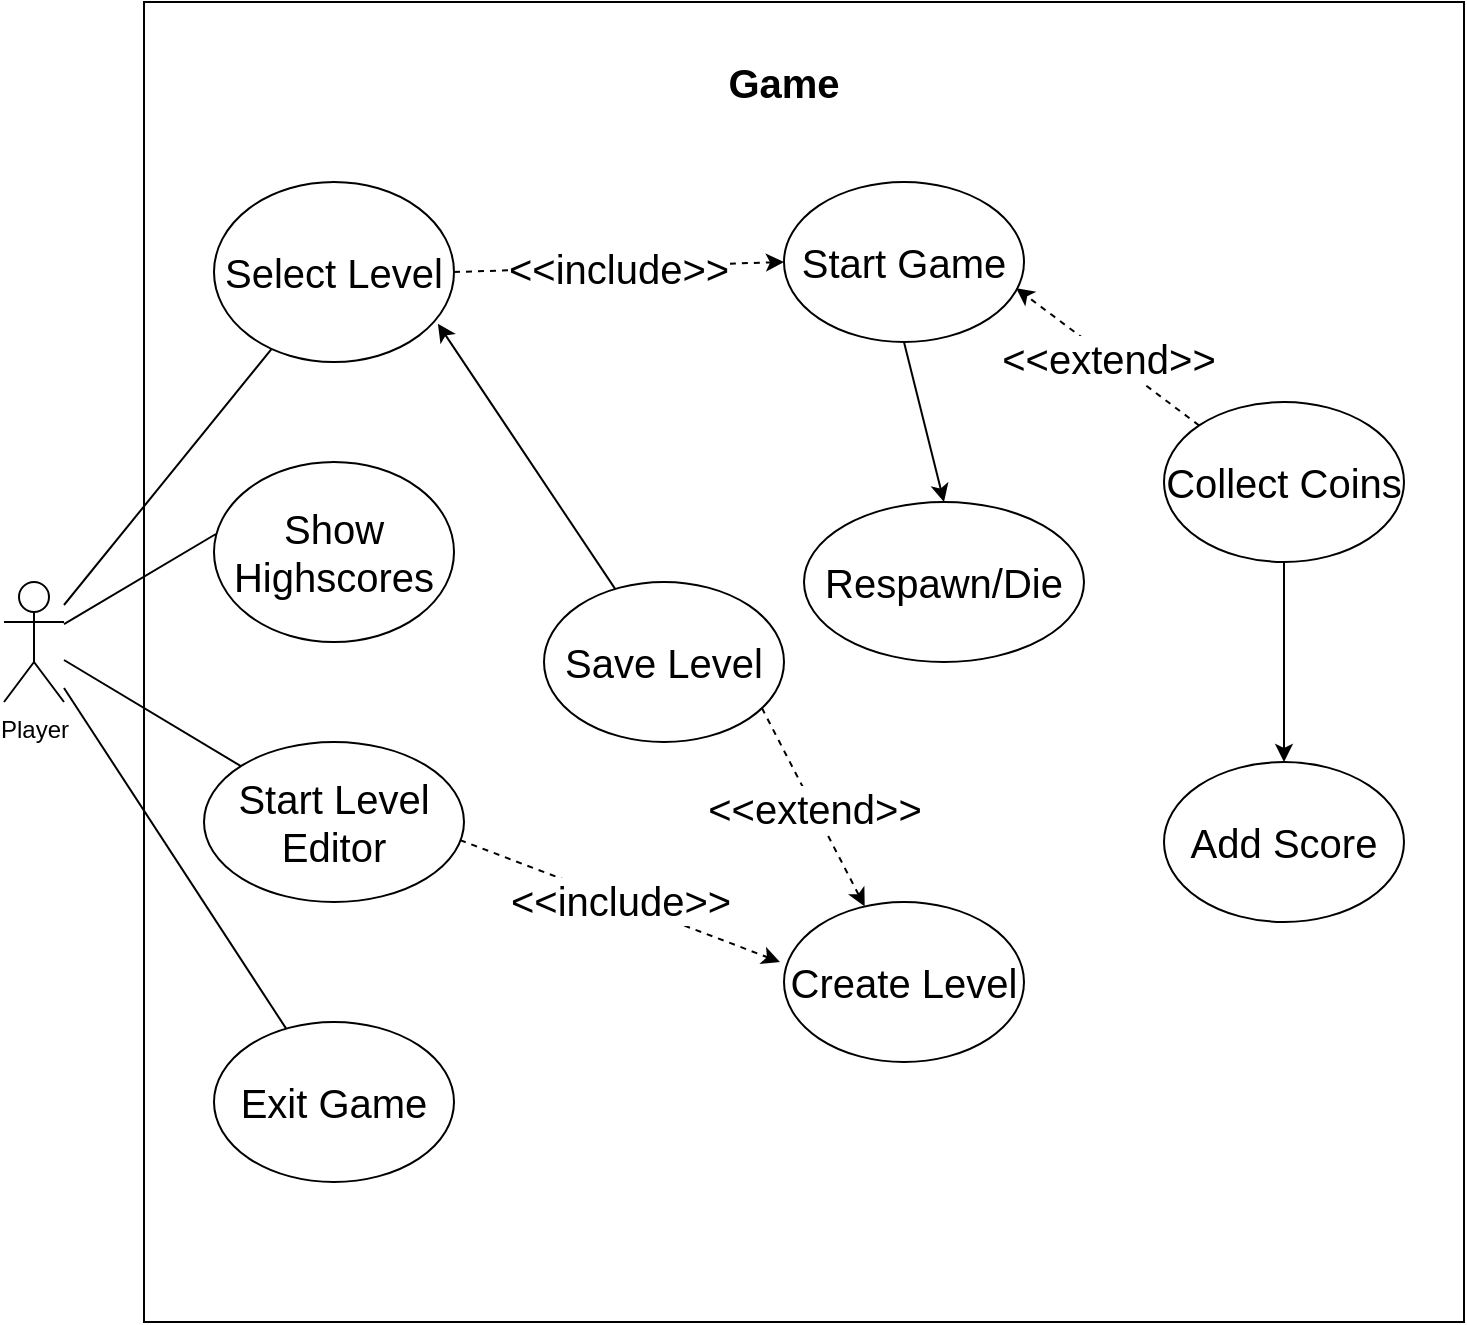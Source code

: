 <mxfile version="14.4.2" type="device"><diagram id="Jgp7sav-h51fdHj44p9b" name="Page-1"><mxGraphModel dx="1167" dy="678" grid="1" gridSize="10" guides="1" tooltips="1" connect="1" arrows="1" fold="1" page="1" pageScale="1" pageWidth="850" pageHeight="1100" math="0" shadow="0"><root><mxCell id="0"/><mxCell id="1" parent="0"/><mxCell id="Mu5gwumOtIs9H7FI4uJG-1" value="Player&lt;br&gt;" style="shape=umlActor;verticalLabelPosition=bottom;verticalAlign=top;html=1;outlineConnect=0;" parent="1" vertex="1"><mxGeometry x="50" y="430" width="30" height="60" as="geometry"/></mxCell><mxCell id="Mu5gwumOtIs9H7FI4uJG-2" value="" style="whiteSpace=wrap;html=1;aspect=fixed;" parent="1" vertex="1"><mxGeometry x="120" y="140" width="660" height="660" as="geometry"/></mxCell><mxCell id="Mu5gwumOtIs9H7FI4uJG-5" value="Game" style="text;html=1;strokeColor=none;align=center;verticalAlign=middle;whiteSpace=wrap;rounded=0;shadow=0;glass=0;strokeWidth=1;fontStyle=1;fontSize=20;" parent="1" vertex="1"><mxGeometry x="420" y="170" width="40" height="20" as="geometry"/></mxCell><mxCell id="Mu5gwumOtIs9H7FI4uJG-7" value="Start Game" style="ellipse;whiteSpace=wrap;html=1;shadow=0;glass=0;strokeWidth=1;fillColor=none;fontSize=20;" parent="1" vertex="1"><mxGeometry x="440" y="230" width="120" height="80" as="geometry"/></mxCell><mxCell id="Mu5gwumOtIs9H7FI4uJG-12" value="Start Level Editor" style="ellipse;whiteSpace=wrap;html=1;shadow=0;glass=0;strokeWidth=1;fillColor=none;fontSize=20;" parent="1" vertex="1"><mxGeometry x="150" y="510" width="130" height="80" as="geometry"/></mxCell><mxCell id="Mu5gwumOtIs9H7FI4uJG-16" value="Respawn/Die" style="ellipse;whiteSpace=wrap;html=1;shadow=0;glass=0;strokeWidth=1;fillColor=none;fontSize=20;" parent="1" vertex="1"><mxGeometry x="450" y="390" width="140" height="80" as="geometry"/></mxCell><mxCell id="Mu5gwumOtIs9H7FI4uJG-21" value="Collect Coins" style="ellipse;whiteSpace=wrap;html=1;shadow=0;glass=0;strokeWidth=1;fillColor=none;fontSize=20;" parent="1" vertex="1"><mxGeometry x="630" y="340" width="120" height="80" as="geometry"/></mxCell><mxCell id="Mu5gwumOtIs9H7FI4uJG-26" value="Show Highscores" style="ellipse;whiteSpace=wrap;html=1;shadow=0;glass=0;strokeWidth=1;fillColor=none;fontSize=20;" parent="1" vertex="1"><mxGeometry x="155" y="370" width="120" height="90" as="geometry"/></mxCell><mxCell id="Mu5gwumOtIs9H7FI4uJG-27" value="Create Level" style="ellipse;whiteSpace=wrap;html=1;shadow=0;glass=0;strokeWidth=1;fillColor=none;fontSize=20;" parent="1" vertex="1"><mxGeometry x="440" y="590" width="120" height="80" as="geometry"/></mxCell><mxCell id="Mu5gwumOtIs9H7FI4uJG-28" value="Save Level" style="ellipse;whiteSpace=wrap;html=1;shadow=0;glass=0;strokeWidth=1;fillColor=none;fontSize=20;" parent="1" vertex="1"><mxGeometry x="320" y="430" width="120" height="80" as="geometry"/></mxCell><mxCell id="Mu5gwumOtIs9H7FI4uJG-29" value="Select Level" style="ellipse;whiteSpace=wrap;html=1;shadow=0;glass=0;strokeWidth=1;fillColor=none;fontSize=20;" parent="1" vertex="1"><mxGeometry x="155" y="230" width="120" height="90" as="geometry"/></mxCell><mxCell id="Mu5gwumOtIs9H7FI4uJG-32" value="" style="endArrow=none;html=1;fontSize=20;" parent="1" source="Mu5gwumOtIs9H7FI4uJG-1" target="Mu5gwumOtIs9H7FI4uJG-29" edge="1"><mxGeometry width="50" height="50" relative="1" as="geometry"><mxPoint x="400" y="530" as="sourcePoint"/><mxPoint x="450" y="480" as="targetPoint"/></mxGeometry></mxCell><mxCell id="Mu5gwumOtIs9H7FI4uJG-37" value="" style="endArrow=classic;html=1;fontSize=20;entryX=0.5;entryY=0;entryDx=0;entryDy=0;exitX=0.5;exitY=1;exitDx=0;exitDy=0;" parent="1" source="Mu5gwumOtIs9H7FI4uJG-7" target="Mu5gwumOtIs9H7FI4uJG-16" edge="1"><mxGeometry width="50" height="50" relative="1" as="geometry"><mxPoint x="400" y="530" as="sourcePoint"/><mxPoint x="450" y="480" as="targetPoint"/></mxGeometry></mxCell><mxCell id="Mu5gwumOtIs9H7FI4uJG-38" value="&amp;lt;&amp;lt;extend&amp;gt;&amp;gt;" style="endArrow=classic;html=1;fontSize=20;exitX=0;exitY=0;exitDx=0;exitDy=0;dashed=1;entryX=0.967;entryY=0.663;entryDx=0;entryDy=0;entryPerimeter=0;" parent="1" source="Mu5gwumOtIs9H7FI4uJG-21" target="Mu5gwumOtIs9H7FI4uJG-7" edge="1"><mxGeometry width="50" height="50" relative="1" as="geometry"><mxPoint x="400" y="530" as="sourcePoint"/><mxPoint x="450" y="480" as="targetPoint"/></mxGeometry></mxCell><mxCell id="Mu5gwumOtIs9H7FI4uJG-39" value="&amp;lt;&amp;lt;include&amp;gt;&amp;gt;" style="endArrow=classic;html=1;fontSize=20;entryX=0;entryY=0.5;entryDx=0;entryDy=0;exitX=1;exitY=0.5;exitDx=0;exitDy=0;dashed=1;" parent="1" source="Mu5gwumOtIs9H7FI4uJG-29" target="Mu5gwumOtIs9H7FI4uJG-7" edge="1"><mxGeometry width="50" height="50" relative="1" as="geometry"><mxPoint x="400" y="530" as="sourcePoint"/><mxPoint x="450" y="480" as="targetPoint"/></mxGeometry></mxCell><mxCell id="Mu5gwumOtIs9H7FI4uJG-43" value="" style="endArrow=none;html=1;fontSize=20;entryX=0.008;entryY=0.4;entryDx=0;entryDy=0;entryPerimeter=0;" parent="1" source="Mu5gwumOtIs9H7FI4uJG-1" target="Mu5gwumOtIs9H7FI4uJG-26" edge="1"><mxGeometry width="50" height="50" relative="1" as="geometry"><mxPoint x="400" y="520" as="sourcePoint"/><mxPoint x="450" y="470" as="targetPoint"/></mxGeometry></mxCell><mxCell id="Mu5gwumOtIs9H7FI4uJG-44" value="" style="endArrow=none;html=1;fontSize=20;" parent="1" source="Mu5gwumOtIs9H7FI4uJG-1" target="Mu5gwumOtIs9H7FI4uJG-12" edge="1"><mxGeometry width="50" height="50" relative="1" as="geometry"><mxPoint x="400" y="520" as="sourcePoint"/><mxPoint x="450" y="470" as="targetPoint"/></mxGeometry></mxCell><mxCell id="Mu5gwumOtIs9H7FI4uJG-46" value="&amp;lt;&amp;lt;include&amp;gt;&amp;gt;" style="endArrow=classic;html=1;fontSize=20;exitX=0.985;exitY=0.613;exitDx=0;exitDy=0;exitPerimeter=0;entryX=-0.017;entryY=0.375;entryDx=0;entryDy=0;entryPerimeter=0;dashed=1;" parent="1" source="Mu5gwumOtIs9H7FI4uJG-12" target="Mu5gwumOtIs9H7FI4uJG-27" edge="1"><mxGeometry width="50" height="50" relative="1" as="geometry"><mxPoint x="400" y="520" as="sourcePoint"/><mxPoint x="450" y="470" as="targetPoint"/></mxGeometry></mxCell><mxCell id="Mu5gwumOtIs9H7FI4uJG-47" value="&amp;lt;&amp;lt;extend&amp;gt;&amp;gt;" style="endArrow=classic;html=1;fontSize=20;dashed=1;exitX=0.908;exitY=0.788;exitDx=0;exitDy=0;exitPerimeter=0;" parent="1" source="Mu5gwumOtIs9H7FI4uJG-28" target="Mu5gwumOtIs9H7FI4uJG-27" edge="1"><mxGeometry width="50" height="50" relative="1" as="geometry"><mxPoint x="400" y="520" as="sourcePoint"/><mxPoint x="450" y="470" as="targetPoint"/></mxGeometry></mxCell><mxCell id="Mu5gwumOtIs9H7FI4uJG-49" value="" style="endArrow=classic;html=1;fontSize=20;entryX=0.933;entryY=0.788;entryDx=0;entryDy=0;entryPerimeter=0;" parent="1" source="Mu5gwumOtIs9H7FI4uJG-28" target="Mu5gwumOtIs9H7FI4uJG-29" edge="1"><mxGeometry width="50" height="50" relative="1" as="geometry"><mxPoint x="400" y="520" as="sourcePoint"/><mxPoint x="450" y="470" as="targetPoint"/></mxGeometry></mxCell><mxCell id="Mu5gwumOtIs9H7FI4uJG-50" value="Add Score" style="ellipse;whiteSpace=wrap;html=1;shadow=0;glass=0;strokeWidth=1;fillColor=none;fontSize=20;" parent="1" vertex="1"><mxGeometry x="630" y="520" width="120" height="80" as="geometry"/></mxCell><mxCell id="Mu5gwumOtIs9H7FI4uJG-51" value="" style="endArrow=classic;html=1;fontSize=20;exitX=0.5;exitY=1;exitDx=0;exitDy=0;" parent="1" source="Mu5gwumOtIs9H7FI4uJG-21" target="Mu5gwumOtIs9H7FI4uJG-50" edge="1"><mxGeometry width="50" height="50" relative="1" as="geometry"><mxPoint x="400" y="520" as="sourcePoint"/><mxPoint x="450" y="470" as="targetPoint"/></mxGeometry></mxCell><mxCell id="Mu5gwumOtIs9H7FI4uJG-60" value="Exit Game" style="ellipse;whiteSpace=wrap;html=1;shadow=0;glass=0;strokeWidth=1;fillColor=none;fontSize=20;" parent="1" vertex="1"><mxGeometry x="155" y="650" width="120" height="80" as="geometry"/></mxCell><mxCell id="Mu5gwumOtIs9H7FI4uJG-61" value="" style="endArrow=none;html=1;fontSize=20;" parent="1" source="Mu5gwumOtIs9H7FI4uJG-60" target="Mu5gwumOtIs9H7FI4uJG-1" edge="1"><mxGeometry width="50" height="50" relative="1" as="geometry"><mxPoint x="400" y="510" as="sourcePoint"/><mxPoint x="450" y="460" as="targetPoint"/></mxGeometry></mxCell></root></mxGraphModel></diagram></mxfile>